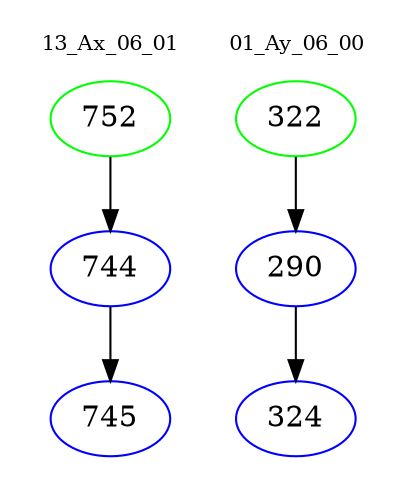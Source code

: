 digraph{
subgraph cluster_0 {
color = white
label = "13_Ax_06_01";
fontsize=10;
T0_752 [label="752", color="green"]
T0_752 -> T0_744 [color="black"]
T0_744 [label="744", color="blue"]
T0_744 -> T0_745 [color="black"]
T0_745 [label="745", color="blue"]
}
subgraph cluster_1 {
color = white
label = "01_Ay_06_00";
fontsize=10;
T1_322 [label="322", color="green"]
T1_322 -> T1_290 [color="black"]
T1_290 [label="290", color="blue"]
T1_290 -> T1_324 [color="black"]
T1_324 [label="324", color="blue"]
}
}

